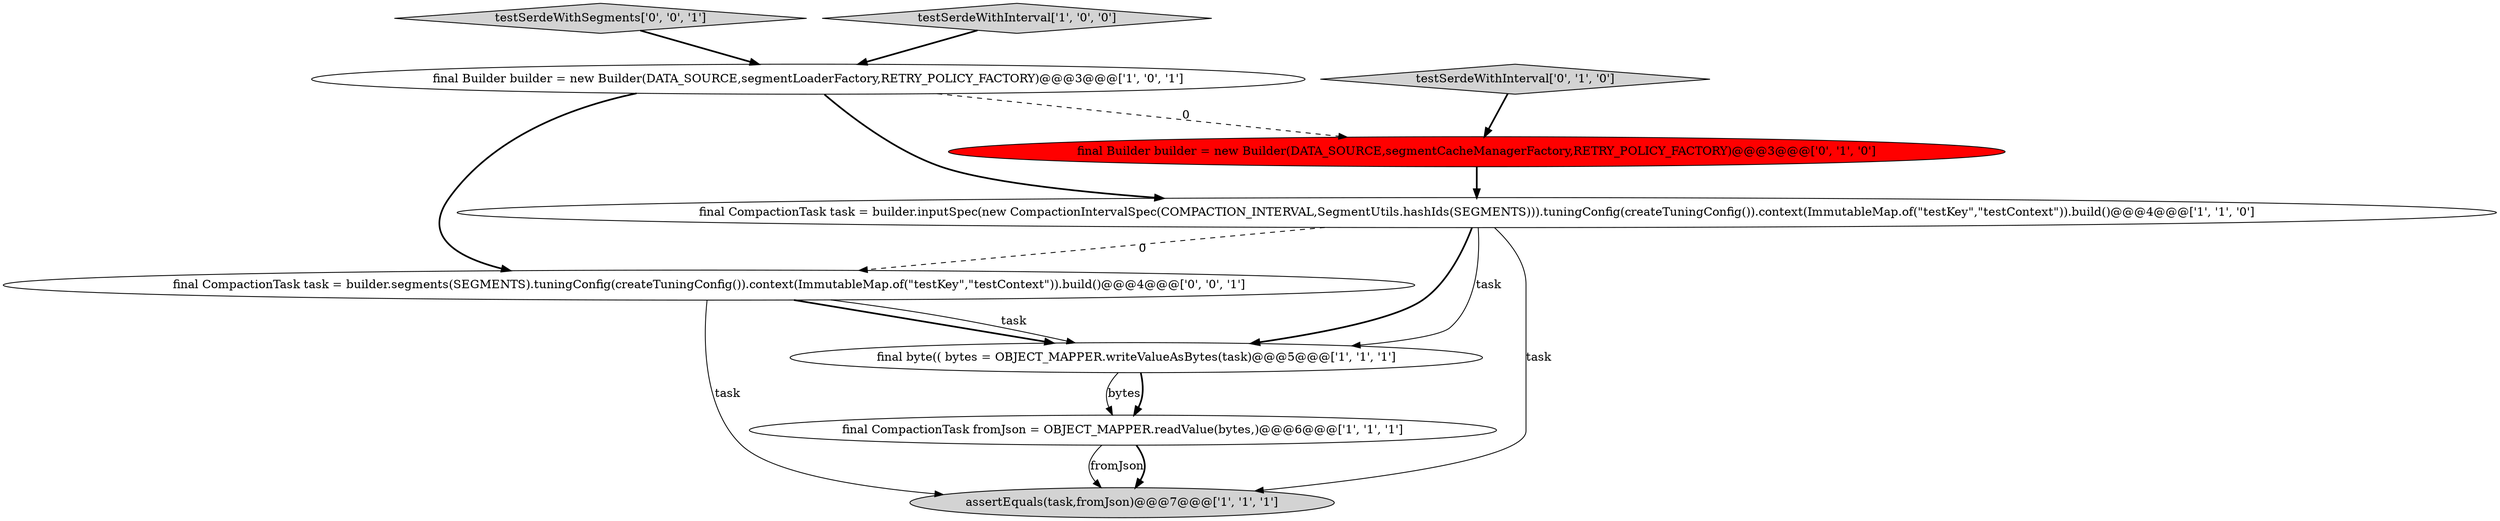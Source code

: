 digraph {
1 [style = filled, label = "final CompactionTask fromJson = OBJECT_MAPPER.readValue(bytes,)@@@6@@@['1', '1', '1']", fillcolor = white, shape = ellipse image = "AAA0AAABBB1BBB"];
7 [style = filled, label = "final Builder builder = new Builder(DATA_SOURCE,segmentCacheManagerFactory,RETRY_POLICY_FACTORY)@@@3@@@['0', '1', '0']", fillcolor = red, shape = ellipse image = "AAA1AAABBB2BBB"];
4 [style = filled, label = "assertEquals(task,fromJson)@@@7@@@['1', '1', '1']", fillcolor = lightgray, shape = ellipse image = "AAA0AAABBB1BBB"];
6 [style = filled, label = "testSerdeWithInterval['0', '1', '0']", fillcolor = lightgray, shape = diamond image = "AAA0AAABBB2BBB"];
9 [style = filled, label = "final CompactionTask task = builder.segments(SEGMENTS).tuningConfig(createTuningConfig()).context(ImmutableMap.of(\"testKey\",\"testContext\")).build()@@@4@@@['0', '0', '1']", fillcolor = white, shape = ellipse image = "AAA0AAABBB3BBB"];
2 [style = filled, label = "final CompactionTask task = builder.inputSpec(new CompactionIntervalSpec(COMPACTION_INTERVAL,SegmentUtils.hashIds(SEGMENTS))).tuningConfig(createTuningConfig()).context(ImmutableMap.of(\"testKey\",\"testContext\")).build()@@@4@@@['1', '1', '0']", fillcolor = white, shape = ellipse image = "AAA0AAABBB1BBB"];
0 [style = filled, label = "final Builder builder = new Builder(DATA_SOURCE,segmentLoaderFactory,RETRY_POLICY_FACTORY)@@@3@@@['1', '0', '1']", fillcolor = white, shape = ellipse image = "AAA0AAABBB1BBB"];
5 [style = filled, label = "final byte(( bytes = OBJECT_MAPPER.writeValueAsBytes(task)@@@5@@@['1', '1', '1']", fillcolor = white, shape = ellipse image = "AAA0AAABBB1BBB"];
8 [style = filled, label = "testSerdeWithSegments['0', '0', '1']", fillcolor = lightgray, shape = diamond image = "AAA0AAABBB3BBB"];
3 [style = filled, label = "testSerdeWithInterval['1', '0', '0']", fillcolor = lightgray, shape = diamond image = "AAA0AAABBB1BBB"];
9->5 [style = bold, label=""];
8->0 [style = bold, label=""];
5->1 [style = solid, label="bytes"];
1->4 [style = solid, label="fromJson"];
5->1 [style = bold, label=""];
1->4 [style = bold, label=""];
0->9 [style = bold, label=""];
0->2 [style = bold, label=""];
6->7 [style = bold, label=""];
9->5 [style = solid, label="task"];
9->4 [style = solid, label="task"];
0->7 [style = dashed, label="0"];
2->9 [style = dashed, label="0"];
7->2 [style = bold, label=""];
2->4 [style = solid, label="task"];
3->0 [style = bold, label=""];
2->5 [style = solid, label="task"];
2->5 [style = bold, label=""];
}
